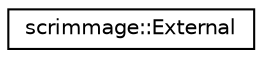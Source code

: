 digraph "Graphical Class Hierarchy"
{
 // LATEX_PDF_SIZE
  edge [fontname="Helvetica",fontsize="10",labelfontname="Helvetica",labelfontsize="10"];
  node [fontname="Helvetica",fontsize="10",shape=record];
  rankdir="LR";
  Node0 [label="scrimmage::External",height=0.2,width=0.4,color="black", fillcolor="white", style="filled",URL="$classscrimmage_1_1External.html",tooltip=" "];
}
